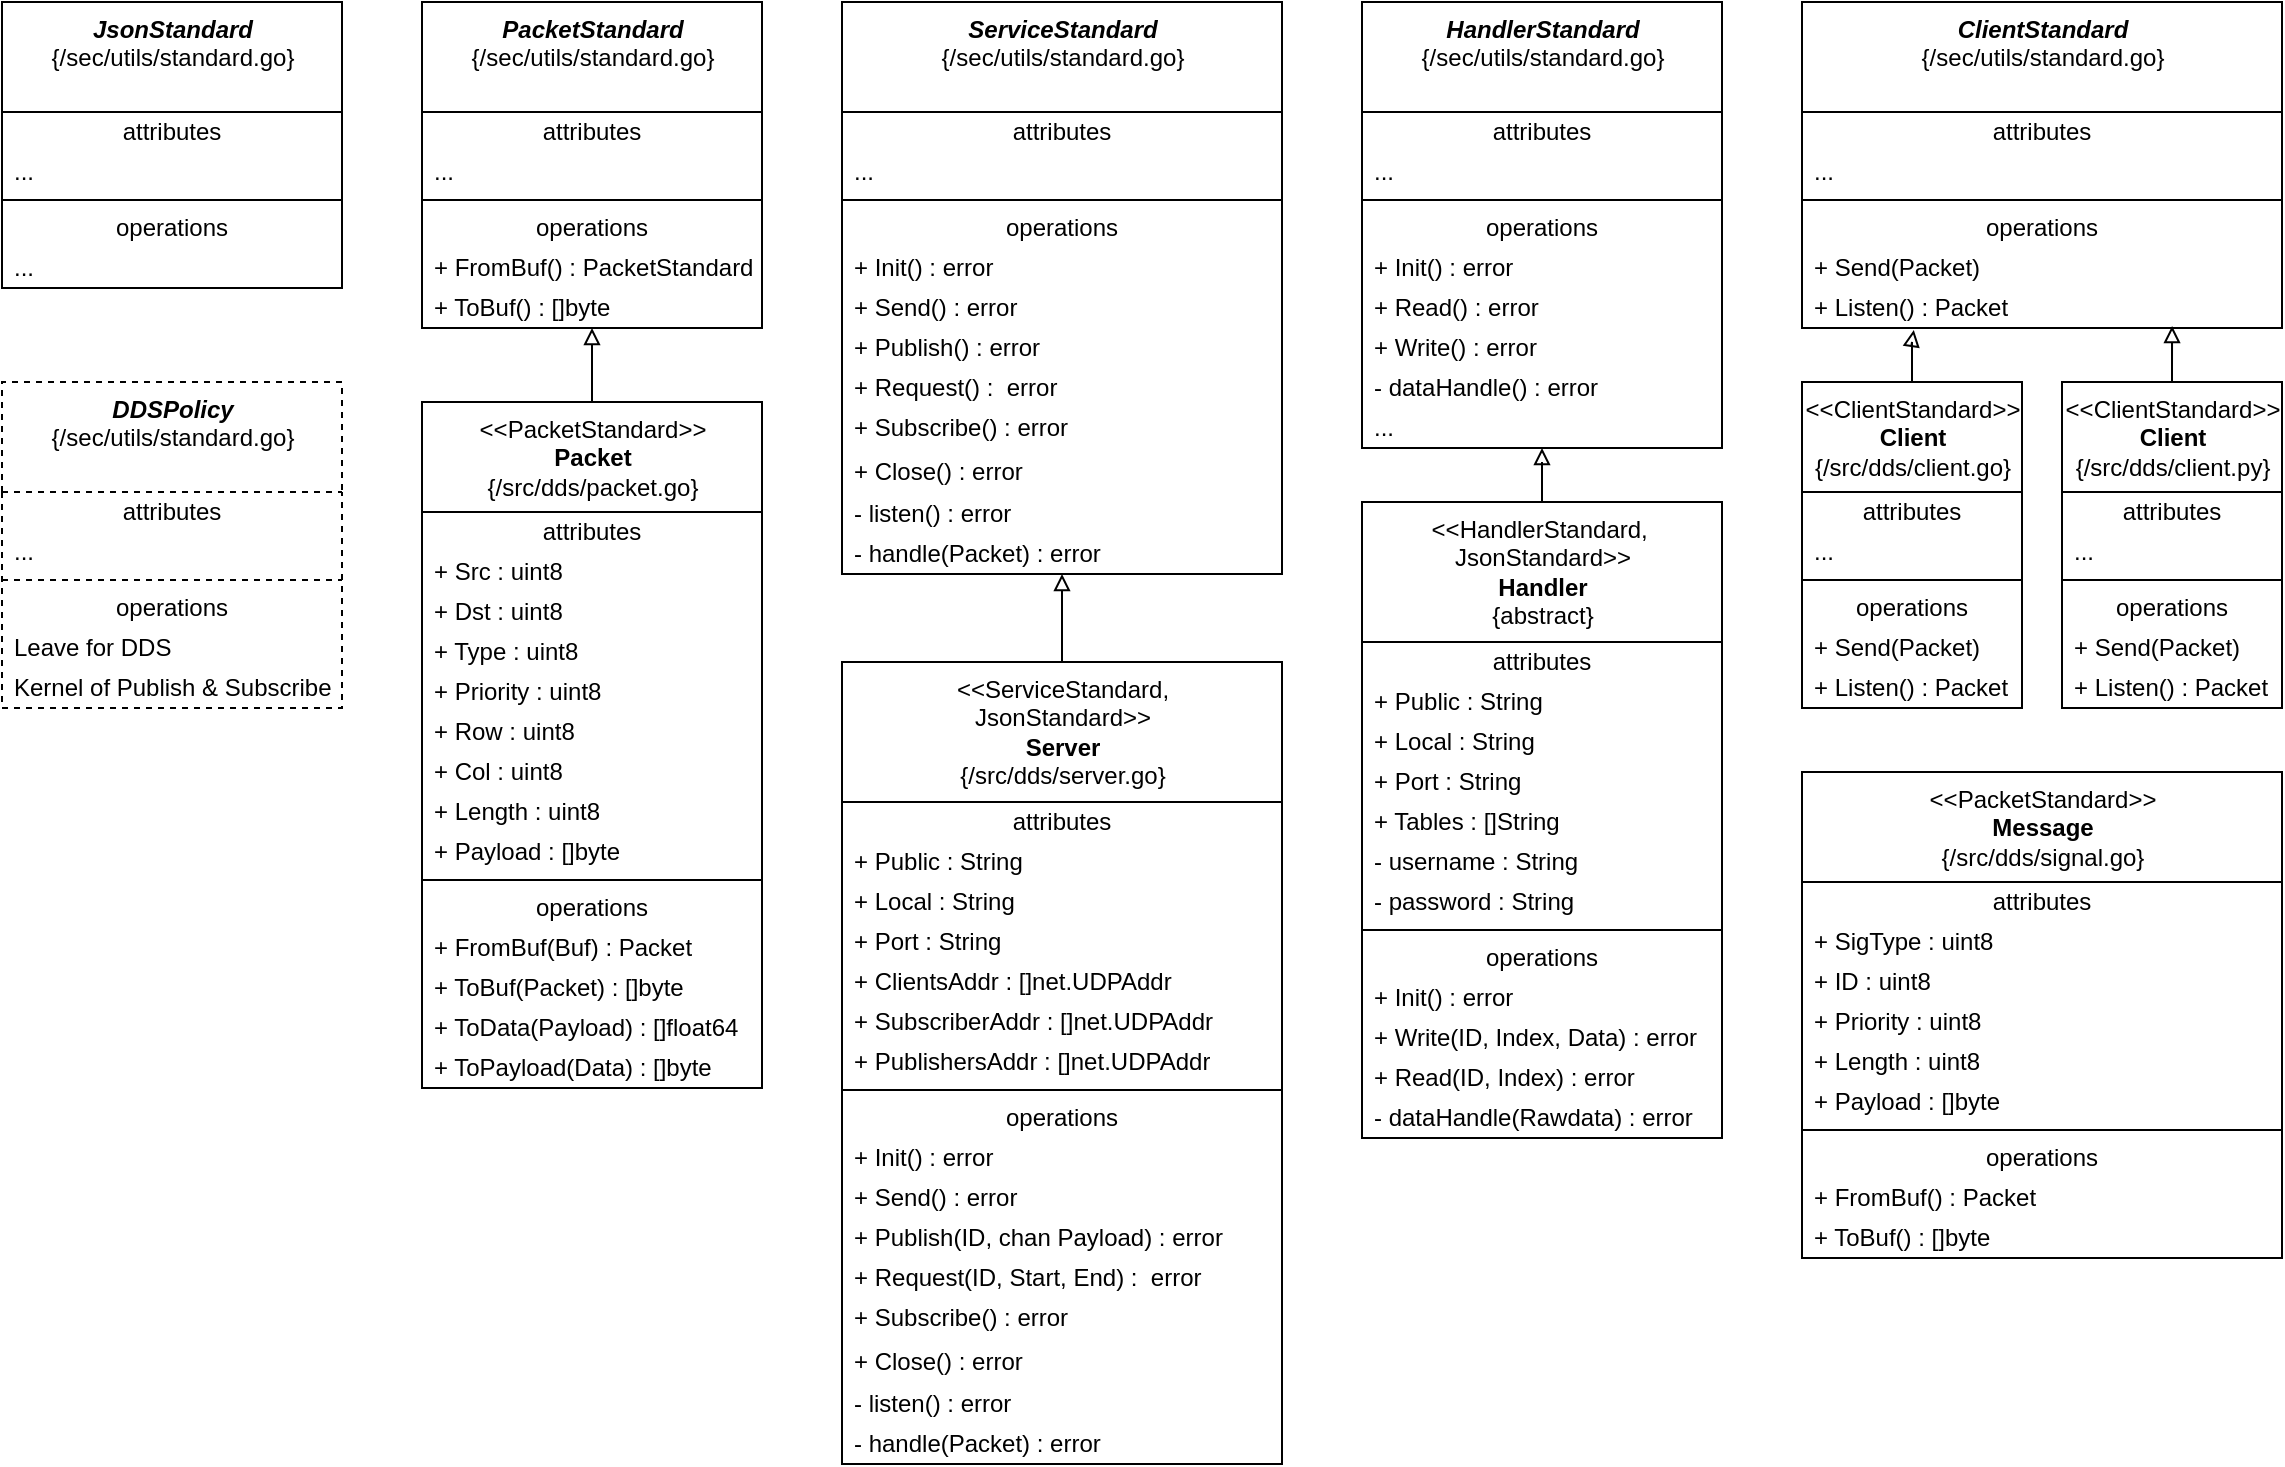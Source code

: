<mxfile version="15.5.6" type="dropbox"><diagram id="cUIRpT0ftmqz_3MD-OUE" name="Page-1"><mxGraphModel dx="2276" dy="1925" grid="1" gridSize="10" guides="1" tooltips="1" connect="1" arrows="1" fold="1" page="1" pageScale="1" pageWidth="850" pageHeight="1100" math="0" shadow="0"><root><mxCell id="0"/><mxCell id="1" parent="0"/><mxCell id="BIV2j650MmfkXY9UXTct-92" style="edgeStyle=orthogonalEdgeStyle;rounded=0;orthogonalLoop=1;jettySize=auto;html=1;endArrow=block;endFill=0;entryX=0.233;entryY=1.05;entryDx=0;entryDy=0;entryPerimeter=0;" edge="1" parent="1" source="CbJEF4vzGaJSLfr0gYo7-1" target="CbJEF4vzGaJSLfr0gYo7-112"><mxGeometry relative="1" as="geometry"><mxPoint x="816" y="80" as="targetPoint"/></mxGeometry></mxCell><mxCell id="CbJEF4vzGaJSLfr0gYo7-1" value="&amp;lt;&amp;lt;ClientStandard&amp;gt;&amp;gt;&lt;br&gt;&lt;b&gt;Client&lt;/b&gt;&lt;br&gt;{/src/dds/client.go}" style="swimlane;fontStyle=0;align=center;verticalAlign=top;childLayout=stackLayout;horizontal=1;startSize=55;horizontalStack=0;resizeParent=1;resizeParentMax=0;resizeLast=0;collapsible=0;marginBottom=0;html=1;" parent="1" vertex="1"><mxGeometry x="760" y="90" width="110" height="163" as="geometry"/></mxCell><mxCell id="CbJEF4vzGaJSLfr0gYo7-2" value="attributes" style="text;html=1;strokeColor=none;fillColor=none;align=center;verticalAlign=middle;spacingLeft=4;spacingRight=4;overflow=hidden;rotatable=0;points=[[0,0.5],[1,0.5]];portConstraint=eastwest;" parent="CbJEF4vzGaJSLfr0gYo7-1" vertex="1"><mxGeometry y="55" width="110" height="20" as="geometry"/></mxCell><mxCell id="CbJEF4vzGaJSLfr0gYo7-5" value="..." style="text;html=1;strokeColor=none;fillColor=none;align=left;verticalAlign=middle;spacingLeft=4;spacingRight=4;overflow=hidden;rotatable=0;points=[[0,0.5],[1,0.5]];portConstraint=eastwest;" parent="CbJEF4vzGaJSLfr0gYo7-1" vertex="1"><mxGeometry y="75" width="110" height="20" as="geometry"/></mxCell><mxCell id="CbJEF4vzGaJSLfr0gYo7-6" value="" style="line;strokeWidth=1;fillColor=none;align=left;verticalAlign=middle;spacingTop=-1;spacingLeft=3;spacingRight=3;rotatable=0;labelPosition=right;points=[];portConstraint=eastwest;" parent="CbJEF4vzGaJSLfr0gYo7-1" vertex="1"><mxGeometry y="95" width="110" height="8" as="geometry"/></mxCell><mxCell id="CbJEF4vzGaJSLfr0gYo7-7" value="operations" style="text;html=1;strokeColor=none;fillColor=none;align=center;verticalAlign=middle;spacingLeft=4;spacingRight=4;overflow=hidden;rotatable=0;points=[[0,0.5],[1,0.5]];portConstraint=eastwest;" parent="CbJEF4vzGaJSLfr0gYo7-1" vertex="1"><mxGeometry y="103" width="110" height="20" as="geometry"/></mxCell><mxCell id="BIV2j650MmfkXY9UXTct-83" value="+&lt;span style=&quot;white-space: pre&quot;&gt; Send&lt;/span&gt;&lt;span style=&quot;white-space: pre&quot;&gt;(Packet) &lt;/span&gt;" style="text;html=1;strokeColor=none;fillColor=none;align=left;verticalAlign=middle;spacingLeft=4;spacingRight=4;overflow=hidden;rotatable=0;points=[[0,0.5],[1,0.5]];portConstraint=eastwest;" vertex="1" parent="CbJEF4vzGaJSLfr0gYo7-1"><mxGeometry y="123" width="110" height="20" as="geometry"/></mxCell><mxCell id="BIV2j650MmfkXY9UXTct-84" value="+&lt;span style=&quot;white-space: pre&quot;&gt; Listen&lt;/span&gt;&lt;span style=&quot;white-space: pre&quot;&gt;() : Packet &lt;/span&gt;" style="text;html=1;strokeColor=none;fillColor=none;align=left;verticalAlign=middle;spacingLeft=4;spacingRight=4;overflow=hidden;rotatable=0;points=[[0,0.5],[1,0.5]];portConstraint=eastwest;" vertex="1" parent="CbJEF4vzGaJSLfr0gYo7-1"><mxGeometry y="143" width="110" height="20" as="geometry"/></mxCell><mxCell id="CbJEF4vzGaJSLfr0gYo7-47" value="&lt;b&gt;&lt;i&gt;ClientStandard&lt;/i&gt;&lt;/b&gt;&lt;br&gt;{/sec/utils/standard.go}" style="swimlane;fontStyle=0;align=center;verticalAlign=top;childLayout=stackLayout;horizontal=1;startSize=55;horizontalStack=0;resizeParent=1;resizeParentMax=0;resizeLast=0;collapsible=0;marginBottom=0;html=1;" parent="1" vertex="1"><mxGeometry x="760" y="-100" width="240" height="163" as="geometry"/></mxCell><mxCell id="CbJEF4vzGaJSLfr0gYo7-48" value="attributes" style="text;html=1;strokeColor=none;fillColor=none;align=center;verticalAlign=middle;spacingLeft=4;spacingRight=4;overflow=hidden;rotatable=0;points=[[0,0.5],[1,0.5]];portConstraint=eastwest;" parent="CbJEF4vzGaJSLfr0gYo7-47" vertex="1"><mxGeometry y="55" width="240" height="20" as="geometry"/></mxCell><mxCell id="CbJEF4vzGaJSLfr0gYo7-49" value="..." style="text;html=1;strokeColor=none;fillColor=none;align=left;verticalAlign=middle;spacingLeft=4;spacingRight=4;overflow=hidden;rotatable=0;points=[[0,0.5],[1,0.5]];portConstraint=eastwest;" parent="CbJEF4vzGaJSLfr0gYo7-47" vertex="1"><mxGeometry y="75" width="240" height="20" as="geometry"/></mxCell><mxCell id="CbJEF4vzGaJSLfr0gYo7-50" value="" style="line;strokeWidth=1;fillColor=none;align=left;verticalAlign=middle;spacingTop=-1;spacingLeft=3;spacingRight=3;rotatable=0;labelPosition=right;points=[];portConstraint=eastwest;" parent="CbJEF4vzGaJSLfr0gYo7-47" vertex="1"><mxGeometry y="95" width="240" height="8" as="geometry"/></mxCell><mxCell id="CbJEF4vzGaJSLfr0gYo7-51" value="operations" style="text;html=1;strokeColor=none;fillColor=none;align=center;verticalAlign=middle;spacingLeft=4;spacingRight=4;overflow=hidden;rotatable=0;points=[[0,0.5],[1,0.5]];portConstraint=eastwest;" parent="CbJEF4vzGaJSLfr0gYo7-47" vertex="1"><mxGeometry y="103" width="240" height="20" as="geometry"/></mxCell><mxCell id="CbJEF4vzGaJSLfr0gYo7-52" value="+&lt;span style=&quot;white-space: pre&quot;&gt; Send&lt;/span&gt;&lt;span style=&quot;white-space: pre&quot;&gt;(Packet) &lt;/span&gt;" style="text;html=1;strokeColor=none;fillColor=none;align=left;verticalAlign=middle;spacingLeft=4;spacingRight=4;overflow=hidden;rotatable=0;points=[[0,0.5],[1,0.5]];portConstraint=eastwest;" parent="CbJEF4vzGaJSLfr0gYo7-47" vertex="1"><mxGeometry y="123" width="240" height="20" as="geometry"/></mxCell><mxCell id="CbJEF4vzGaJSLfr0gYo7-112" value="+&lt;span style=&quot;white-space: pre&quot;&gt; Listen&lt;/span&gt;&lt;span style=&quot;white-space: pre&quot;&gt;() : Packet &lt;/span&gt;" style="text;html=1;strokeColor=none;fillColor=none;align=left;verticalAlign=middle;spacingLeft=4;spacingRight=4;overflow=hidden;rotatable=0;points=[[0,0.5],[1,0.5]];portConstraint=eastwest;" parent="CbJEF4vzGaJSLfr0gYo7-47" vertex="1"><mxGeometry y="143" width="240" height="20" as="geometry"/></mxCell><mxCell id="CbJEF4vzGaJSLfr0gYo7-61" value="&lt;b&gt;&lt;i&gt;HandlerStandard&lt;/i&gt;&lt;/b&gt;&lt;br&gt;{/sec/utils/standard.go}" style="swimlane;fontStyle=0;align=center;verticalAlign=top;childLayout=stackLayout;horizontal=1;startSize=55;horizontalStack=0;resizeParent=1;resizeParentMax=0;resizeLast=0;collapsible=0;marginBottom=0;html=1;" parent="1" vertex="1"><mxGeometry x="540" y="-100" width="180" height="223" as="geometry"/></mxCell><mxCell id="CbJEF4vzGaJSLfr0gYo7-62" value="attributes" style="text;html=1;strokeColor=none;fillColor=none;align=center;verticalAlign=middle;spacingLeft=4;spacingRight=4;overflow=hidden;rotatable=0;points=[[0,0.5],[1,0.5]];portConstraint=eastwest;" parent="CbJEF4vzGaJSLfr0gYo7-61" vertex="1"><mxGeometry y="55" width="180" height="20" as="geometry"/></mxCell><mxCell id="CbJEF4vzGaJSLfr0gYo7-63" value="..." style="text;html=1;strokeColor=none;fillColor=none;align=left;verticalAlign=middle;spacingLeft=4;spacingRight=4;overflow=hidden;rotatable=0;points=[[0,0.5],[1,0.5]];portConstraint=eastwest;" parent="CbJEF4vzGaJSLfr0gYo7-61" vertex="1"><mxGeometry y="75" width="180" height="20" as="geometry"/></mxCell><mxCell id="CbJEF4vzGaJSLfr0gYo7-64" value="" style="line;strokeWidth=1;fillColor=none;align=left;verticalAlign=middle;spacingTop=-1;spacingLeft=3;spacingRight=3;rotatable=0;labelPosition=right;points=[];portConstraint=eastwest;" parent="CbJEF4vzGaJSLfr0gYo7-61" vertex="1"><mxGeometry y="95" width="180" height="8" as="geometry"/></mxCell><mxCell id="CbJEF4vzGaJSLfr0gYo7-65" value="operations" style="text;html=1;strokeColor=none;fillColor=none;align=center;verticalAlign=middle;spacingLeft=4;spacingRight=4;overflow=hidden;rotatable=0;points=[[0,0.5],[1,0.5]];portConstraint=eastwest;" parent="CbJEF4vzGaJSLfr0gYo7-61" vertex="1"><mxGeometry y="103" width="180" height="20" as="geometry"/></mxCell><mxCell id="CbJEF4vzGaJSLfr0gYo7-113" value="+ Init() : error&lt;span style=&quot;white-space: pre&quot;&gt; &lt;/span&gt;" style="text;html=1;strokeColor=none;fillColor=none;align=left;verticalAlign=middle;spacingLeft=4;spacingRight=4;overflow=hidden;rotatable=0;points=[[0,0.5],[1,0.5]];portConstraint=eastwest;" parent="CbJEF4vzGaJSLfr0gYo7-61" vertex="1"><mxGeometry y="123" width="180" height="20" as="geometry"/></mxCell><mxCell id="CbJEF4vzGaJSLfr0gYo7-66" value="+ Read()&lt;span style=&quot;white-space: pre&quot;&gt; : error &lt;/span&gt;" style="text;html=1;strokeColor=none;fillColor=none;align=left;verticalAlign=middle;spacingLeft=4;spacingRight=4;overflow=hidden;rotatable=0;points=[[0,0.5],[1,0.5]];portConstraint=eastwest;" parent="CbJEF4vzGaJSLfr0gYo7-61" vertex="1"><mxGeometry y="143" width="180" height="20" as="geometry"/></mxCell><mxCell id="CbJEF4vzGaJSLfr0gYo7-67" value="+&lt;span style=&quot;white-space: pre&quot;&gt; Write() : error &lt;/span&gt;" style="text;html=1;strokeColor=none;fillColor=none;align=left;verticalAlign=middle;spacingLeft=4;spacingRight=4;overflow=hidden;rotatable=0;points=[[0,0.5],[1,0.5]];portConstraint=eastwest;" parent="CbJEF4vzGaJSLfr0gYo7-61" vertex="1"><mxGeometry y="163" width="180" height="20" as="geometry"/></mxCell><mxCell id="CbJEF4vzGaJSLfr0gYo7-83" value="-&lt;span style=&quot;white-space: pre&quot;&gt; dataHandle&lt;/span&gt;&lt;span style=&quot;white-space: pre&quot;&gt;() : error &lt;/span&gt;" style="text;html=1;strokeColor=none;fillColor=none;align=left;verticalAlign=middle;spacingLeft=4;spacingRight=4;overflow=hidden;rotatable=0;points=[[0,0.5],[1,0.5]];portConstraint=eastwest;" parent="CbJEF4vzGaJSLfr0gYo7-61" vertex="1"><mxGeometry y="183" width="180" height="20" as="geometry"/></mxCell><mxCell id="CbJEF4vzGaJSLfr0gYo7-114" value="...&amp;nbsp;" style="text;html=1;strokeColor=none;fillColor=none;align=left;verticalAlign=middle;spacingLeft=4;spacingRight=4;overflow=hidden;rotatable=0;points=[[0,0.5],[1,0.5]];portConstraint=eastwest;" parent="CbJEF4vzGaJSLfr0gYo7-61" vertex="1"><mxGeometry y="203" width="180" height="20" as="geometry"/></mxCell><mxCell id="CbJEF4vzGaJSLfr0gYo7-70" value="&lt;b&gt;&lt;i&gt;ServiceStandard&lt;/i&gt;&lt;/b&gt;&lt;br&gt;{/sec/utils/standard.go}" style="swimlane;fontStyle=0;align=center;verticalAlign=top;childLayout=stackLayout;horizontal=1;startSize=55;horizontalStack=0;resizeParent=1;resizeParentMax=0;resizeLast=0;collapsible=0;marginBottom=0;html=1;" parent="1" vertex="1"><mxGeometry x="280" y="-100" width="220" height="286" as="geometry"/></mxCell><mxCell id="CbJEF4vzGaJSLfr0gYo7-71" value="attributes" style="text;html=1;strokeColor=none;fillColor=none;align=center;verticalAlign=middle;spacingLeft=4;spacingRight=4;overflow=hidden;rotatable=0;points=[[0,0.5],[1,0.5]];portConstraint=eastwest;" parent="CbJEF4vzGaJSLfr0gYo7-70" vertex="1"><mxGeometry y="55" width="220" height="20" as="geometry"/></mxCell><mxCell id="CbJEF4vzGaJSLfr0gYo7-72" value="..." style="text;html=1;strokeColor=none;fillColor=none;align=left;verticalAlign=middle;spacingLeft=4;spacingRight=4;overflow=hidden;rotatable=0;points=[[0,0.5],[1,0.5]];portConstraint=eastwest;" parent="CbJEF4vzGaJSLfr0gYo7-70" vertex="1"><mxGeometry y="75" width="220" height="20" as="geometry"/></mxCell><mxCell id="CbJEF4vzGaJSLfr0gYo7-73" value="" style="line;strokeWidth=1;fillColor=none;align=left;verticalAlign=middle;spacingTop=-1;spacingLeft=3;spacingRight=3;rotatable=0;labelPosition=right;points=[];portConstraint=eastwest;" parent="CbJEF4vzGaJSLfr0gYo7-70" vertex="1"><mxGeometry y="95" width="220" height="8" as="geometry"/></mxCell><mxCell id="CbJEF4vzGaJSLfr0gYo7-74" value="operations" style="text;html=1;strokeColor=none;fillColor=none;align=center;verticalAlign=middle;spacingLeft=4;spacingRight=4;overflow=hidden;rotatable=0;points=[[0,0.5],[1,0.5]];portConstraint=eastwest;" parent="CbJEF4vzGaJSLfr0gYo7-70" vertex="1"><mxGeometry y="103" width="220" height="20" as="geometry"/></mxCell><mxCell id="CbJEF4vzGaJSLfr0gYo7-75" value="+&lt;span style=&quot;white-space: pre&quot;&gt; Init&lt;/span&gt;&lt;span style=&quot;white-space: pre&quot;&gt;() : error &lt;/span&gt;" style="text;html=1;strokeColor=none;fillColor=none;align=left;verticalAlign=middle;spacingLeft=4;spacingRight=4;overflow=hidden;rotatable=0;points=[[0,0.5],[1,0.5]];portConstraint=eastwest;" parent="CbJEF4vzGaJSLfr0gYo7-70" vertex="1"><mxGeometry y="123" width="220" height="20" as="geometry"/></mxCell><mxCell id="CbJEF4vzGaJSLfr0gYo7-76" value="+&lt;span style=&quot;white-space: pre&quot;&gt; Send&lt;/span&gt;&lt;span style=&quot;white-space: pre&quot;&gt;() : error &lt;/span&gt;" style="text;html=1;strokeColor=none;fillColor=none;align=left;verticalAlign=middle;spacingLeft=4;spacingRight=4;overflow=hidden;rotatable=0;points=[[0,0.5],[1,0.5]];portConstraint=eastwest;" parent="CbJEF4vzGaJSLfr0gYo7-70" vertex="1"><mxGeometry y="143" width="220" height="20" as="geometry"/></mxCell><mxCell id="CbJEF4vzGaJSLfr0gYo7-77" value="+&lt;span style=&quot;white-space: pre&quot;&gt; Publish&lt;/span&gt;&lt;span style=&quot;white-space: pre&quot;&gt;() : error &lt;/span&gt;" style="text;html=1;strokeColor=none;fillColor=none;align=left;verticalAlign=middle;spacingLeft=4;spacingRight=4;overflow=hidden;rotatable=0;points=[[0,0.5],[1,0.5]];portConstraint=eastwest;" parent="CbJEF4vzGaJSLfr0gYo7-70" vertex="1"><mxGeometry y="163" width="220" height="20" as="geometry"/></mxCell><mxCell id="CbJEF4vzGaJSLfr0gYo7-78" value="+&lt;span style=&quot;white-space: pre&quot;&gt; Request&lt;/span&gt;&lt;span style=&quot;white-space: pre&quot;&gt;() :  error &lt;/span&gt;" style="text;html=1;strokeColor=none;fillColor=none;align=left;verticalAlign=middle;spacingLeft=4;spacingRight=4;overflow=hidden;rotatable=0;points=[[0,0.5],[1,0.5]];portConstraint=eastwest;" parent="CbJEF4vzGaJSLfr0gYo7-70" vertex="1"><mxGeometry y="183" width="220" height="20" as="geometry"/></mxCell><mxCell id="CbJEF4vzGaJSLfr0gYo7-79" value="+&lt;span style=&quot;white-space: pre&quot;&gt; Subscribe&lt;/span&gt;&lt;span style=&quot;white-space: pre&quot;&gt;() : error &lt;/span&gt;" style="text;html=1;strokeColor=none;fillColor=none;align=left;verticalAlign=middle;spacingLeft=4;spacingRight=4;overflow=hidden;rotatable=0;points=[[0,0.5],[1,0.5]];portConstraint=eastwest;" parent="CbJEF4vzGaJSLfr0gYo7-70" vertex="1"><mxGeometry y="203" width="220" height="20" as="geometry"/></mxCell><mxCell id="CbJEF4vzGaJSLfr0gYo7-80" value="+&lt;span style=&quot;white-space: pre&quot;&gt; Close&lt;/span&gt;&lt;span style=&quot;white-space: pre&quot;&gt;() : error &lt;/span&gt;" style="text;html=1;strokeColor=none;fillColor=none;align=left;verticalAlign=middle;spacingLeft=4;spacingRight=4;overflow=hidden;rotatable=0;points=[[0,0.5],[1,0.5]];portConstraint=eastwest;" parent="CbJEF4vzGaJSLfr0gYo7-70" vertex="1"><mxGeometry y="223" width="220" height="23" as="geometry"/></mxCell><mxCell id="CbJEF4vzGaJSLfr0gYo7-81" value="- listen&lt;span style=&quot;white-space: pre&quot;&gt;() : error &lt;/span&gt;" style="text;html=1;strokeColor=none;fillColor=none;align=left;verticalAlign=middle;spacingLeft=4;spacingRight=4;overflow=hidden;rotatable=0;points=[[0,0.5],[1,0.5]];portConstraint=eastwest;" parent="CbJEF4vzGaJSLfr0gYo7-70" vertex="1"><mxGeometry y="246" width="220" height="20" as="geometry"/></mxCell><mxCell id="CbJEF4vzGaJSLfr0gYo7-82" value="- handle&lt;span style=&quot;white-space: pre&quot;&gt;(Packet) : error &lt;/span&gt;" style="text;html=1;strokeColor=none;fillColor=none;align=left;verticalAlign=middle;spacingLeft=4;spacingRight=4;overflow=hidden;rotatable=0;points=[[0,0.5],[1,0.5]];portConstraint=eastwest;" parent="CbJEF4vzGaJSLfr0gYo7-70" vertex="1"><mxGeometry y="266" width="220" height="20" as="geometry"/></mxCell><mxCell id="BIV2j650MmfkXY9UXTct-93" style="edgeStyle=orthogonalEdgeStyle;rounded=0;orthogonalLoop=1;jettySize=auto;html=1;entryX=0.771;entryY=0.95;entryDx=0;entryDy=0;entryPerimeter=0;endArrow=block;endFill=0;" edge="1" parent="1" source="CbJEF4vzGaJSLfr0gYo7-84" target="CbJEF4vzGaJSLfr0gYo7-112"><mxGeometry relative="1" as="geometry"/></mxCell><mxCell id="CbJEF4vzGaJSLfr0gYo7-84" value="&amp;lt;&amp;lt;ClientStandard&amp;gt;&amp;gt;&lt;br&gt;&lt;b&gt;Client&lt;/b&gt;&lt;br&gt;{/src/dds/client.py}" style="swimlane;fontStyle=0;align=center;verticalAlign=top;childLayout=stackLayout;horizontal=1;startSize=55;horizontalStack=0;resizeParent=1;resizeParentMax=0;resizeLast=0;collapsible=0;marginBottom=0;html=1;" parent="1" vertex="1"><mxGeometry x="890" y="90" width="110" height="163" as="geometry"/></mxCell><mxCell id="CbJEF4vzGaJSLfr0gYo7-85" value="attributes" style="text;html=1;strokeColor=none;fillColor=none;align=center;verticalAlign=middle;spacingLeft=4;spacingRight=4;overflow=hidden;rotatable=0;points=[[0,0.5],[1,0.5]];portConstraint=eastwest;" parent="CbJEF4vzGaJSLfr0gYo7-84" vertex="1"><mxGeometry y="55" width="110" height="20" as="geometry"/></mxCell><mxCell id="CbJEF4vzGaJSLfr0gYo7-88" value="..." style="text;html=1;strokeColor=none;fillColor=none;align=left;verticalAlign=middle;spacingLeft=4;spacingRight=4;overflow=hidden;rotatable=0;points=[[0,0.5],[1,0.5]];portConstraint=eastwest;" parent="CbJEF4vzGaJSLfr0gYo7-84" vertex="1"><mxGeometry y="75" width="110" height="20" as="geometry"/></mxCell><mxCell id="CbJEF4vzGaJSLfr0gYo7-89" value="" style="line;strokeWidth=1;fillColor=none;align=left;verticalAlign=middle;spacingTop=-1;spacingLeft=3;spacingRight=3;rotatable=0;labelPosition=right;points=[];portConstraint=eastwest;" parent="CbJEF4vzGaJSLfr0gYo7-84" vertex="1"><mxGeometry y="95" width="110" height="8" as="geometry"/></mxCell><mxCell id="CbJEF4vzGaJSLfr0gYo7-90" value="operations" style="text;html=1;strokeColor=none;fillColor=none;align=center;verticalAlign=middle;spacingLeft=4;spacingRight=4;overflow=hidden;rotatable=0;points=[[0,0.5],[1,0.5]];portConstraint=eastwest;" parent="CbJEF4vzGaJSLfr0gYo7-84" vertex="1"><mxGeometry y="103" width="110" height="20" as="geometry"/></mxCell><mxCell id="BIV2j650MmfkXY9UXTct-81" value="+&lt;span style=&quot;white-space: pre&quot;&gt; Send&lt;/span&gt;&lt;span style=&quot;white-space: pre&quot;&gt;(Packet) &lt;/span&gt;" style="text;html=1;strokeColor=none;fillColor=none;align=left;verticalAlign=middle;spacingLeft=4;spacingRight=4;overflow=hidden;rotatable=0;points=[[0,0.5],[1,0.5]];portConstraint=eastwest;" vertex="1" parent="CbJEF4vzGaJSLfr0gYo7-84"><mxGeometry y="123" width="110" height="20" as="geometry"/></mxCell><mxCell id="BIV2j650MmfkXY9UXTct-82" value="+&lt;span style=&quot;white-space: pre&quot;&gt; Listen&lt;/span&gt;&lt;span style=&quot;white-space: pre&quot;&gt;() : Packet &lt;/span&gt;" style="text;html=1;strokeColor=none;fillColor=none;align=left;verticalAlign=middle;spacingLeft=4;spacingRight=4;overflow=hidden;rotatable=0;points=[[0,0.5],[1,0.5]];portConstraint=eastwest;" vertex="1" parent="CbJEF4vzGaJSLfr0gYo7-84"><mxGeometry y="143" width="110" height="20" as="geometry"/></mxCell><mxCell id="BIV2j650MmfkXY9UXTct-86" style="edgeStyle=orthogonalEdgeStyle;rounded=0;orthogonalLoop=1;jettySize=auto;html=1;endArrow=block;endFill=0;" edge="1" parent="1" source="CbJEF4vzGaJSLfr0gYo7-96" target="CbJEF4vzGaJSLfr0gYo7-70"><mxGeometry relative="1" as="geometry"/></mxCell><mxCell id="CbJEF4vzGaJSLfr0gYo7-96" value="&amp;lt;&amp;lt;ServiceStandard, &lt;br&gt;JsonStandard&amp;gt;&amp;gt;&lt;br&gt;&lt;b&gt;Server&lt;/b&gt;&lt;br&gt;{/src/dds/server.go}" style="swimlane;fontStyle=0;align=center;verticalAlign=top;childLayout=stackLayout;horizontal=1;startSize=70;horizontalStack=0;resizeParent=1;resizeParentMax=0;resizeLast=0;collapsible=0;marginBottom=0;html=1;" parent="1" vertex="1"><mxGeometry x="280" y="230" width="220" height="401" as="geometry"/></mxCell><mxCell id="CbJEF4vzGaJSLfr0gYo7-97" value="attributes" style="text;html=1;strokeColor=none;fillColor=none;align=center;verticalAlign=middle;spacingLeft=4;spacingRight=4;overflow=hidden;rotatable=0;points=[[0,0.5],[1,0.5]];portConstraint=eastwest;" parent="CbJEF4vzGaJSLfr0gYo7-96" vertex="1"><mxGeometry y="70" width="220" height="20" as="geometry"/></mxCell><mxCell id="BIV2j650MmfkXY9UXTct-21" value="+ Public : String" style="text;html=1;strokeColor=none;fillColor=none;align=left;verticalAlign=middle;spacingLeft=4;spacingRight=4;overflow=hidden;rotatable=0;points=[[0,0.5],[1,0.5]];portConstraint=eastwest;" vertex="1" parent="CbJEF4vzGaJSLfr0gYo7-96"><mxGeometry y="90" width="220" height="20" as="geometry"/></mxCell><mxCell id="CbJEF4vzGaJSLfr0gYo7-98" value="+ Local : String" style="text;html=1;strokeColor=none;fillColor=none;align=left;verticalAlign=middle;spacingLeft=4;spacingRight=4;overflow=hidden;rotatable=0;points=[[0,0.5],[1,0.5]];portConstraint=eastwest;" parent="CbJEF4vzGaJSLfr0gYo7-96" vertex="1"><mxGeometry y="110" width="220" height="20" as="geometry"/></mxCell><mxCell id="BIV2j650MmfkXY9UXTct-19" value="+ Port : String" style="text;html=1;strokeColor=none;fillColor=none;align=left;verticalAlign=middle;spacingLeft=4;spacingRight=4;overflow=hidden;rotatable=0;points=[[0,0.5],[1,0.5]];portConstraint=eastwest;" vertex="1" parent="CbJEF4vzGaJSLfr0gYo7-96"><mxGeometry y="130" width="220" height="20" as="geometry"/></mxCell><mxCell id="BIV2j650MmfkXY9UXTct-24" value="+ ClientsAddr :&amp;nbsp;[]net.UDPAddr" style="text;html=1;strokeColor=none;fillColor=none;align=left;verticalAlign=middle;spacingLeft=4;spacingRight=4;overflow=hidden;rotatable=0;points=[[0,0.5],[1,0.5]];portConstraint=eastwest;" vertex="1" parent="CbJEF4vzGaJSLfr0gYo7-96"><mxGeometry y="150" width="220" height="20" as="geometry"/></mxCell><mxCell id="BIV2j650MmfkXY9UXTct-22" value="+ SubscriberAddr : []net.UDPAddr" style="text;html=1;strokeColor=none;fillColor=none;align=left;verticalAlign=middle;spacingLeft=4;spacingRight=4;overflow=hidden;rotatable=0;points=[[0,0.5],[1,0.5]];portConstraint=eastwest;" vertex="1" parent="CbJEF4vzGaJSLfr0gYo7-96"><mxGeometry y="170" width="220" height="20" as="geometry"/></mxCell><mxCell id="BIV2j650MmfkXY9UXTct-23" value="+ PublishersAddr : []net.UDPAddr" style="text;html=1;strokeColor=none;fillColor=none;align=left;verticalAlign=middle;spacingLeft=4;spacingRight=4;overflow=hidden;rotatable=0;points=[[0,0.5],[1,0.5]];portConstraint=eastwest;" vertex="1" parent="CbJEF4vzGaJSLfr0gYo7-96"><mxGeometry y="190" width="220" height="20" as="geometry"/></mxCell><mxCell id="CbJEF4vzGaJSLfr0gYo7-101" value="" style="line;strokeWidth=1;fillColor=none;align=left;verticalAlign=middle;spacingTop=-1;spacingLeft=3;spacingRight=3;rotatable=0;labelPosition=right;points=[];portConstraint=eastwest;" parent="CbJEF4vzGaJSLfr0gYo7-96" vertex="1"><mxGeometry y="210" width="220" height="8" as="geometry"/></mxCell><mxCell id="CbJEF4vzGaJSLfr0gYo7-102" value="operations" style="text;html=1;strokeColor=none;fillColor=none;align=center;verticalAlign=middle;spacingLeft=4;spacingRight=4;overflow=hidden;rotatable=0;points=[[0,0.5],[1,0.5]];portConstraint=eastwest;" parent="CbJEF4vzGaJSLfr0gYo7-96" vertex="1"><mxGeometry y="218" width="220" height="20" as="geometry"/></mxCell><mxCell id="BIV2j650MmfkXY9UXTct-2" value="+&lt;span style=&quot;white-space: pre&quot;&gt; Init&lt;/span&gt;&lt;span style=&quot;white-space: pre&quot;&gt;() : error &lt;/span&gt;" style="text;html=1;strokeColor=none;fillColor=none;align=left;verticalAlign=middle;spacingLeft=4;spacingRight=4;overflow=hidden;rotatable=0;points=[[0,0.5],[1,0.5]];portConstraint=eastwest;" vertex="1" parent="CbJEF4vzGaJSLfr0gYo7-96"><mxGeometry y="238" width="220" height="20" as="geometry"/></mxCell><mxCell id="BIV2j650MmfkXY9UXTct-27" value="+&lt;span style=&quot;white-space: pre&quot;&gt; Send&lt;/span&gt;&lt;span style=&quot;white-space: pre&quot;&gt;() : error &lt;/span&gt;" style="text;html=1;strokeColor=none;fillColor=none;align=left;verticalAlign=middle;spacingLeft=4;spacingRight=4;overflow=hidden;rotatable=0;points=[[0,0.5],[1,0.5]];portConstraint=eastwest;" vertex="1" parent="CbJEF4vzGaJSLfr0gYo7-96"><mxGeometry y="258" width="220" height="20" as="geometry"/></mxCell><mxCell id="BIV2j650MmfkXY9UXTct-3" value="+&lt;span style=&quot;white-space: pre&quot;&gt; Publish&lt;/span&gt;&lt;span style=&quot;white-space: pre&quot;&gt;(ID, chan Payload) : error &lt;/span&gt;" style="text;html=1;strokeColor=none;fillColor=none;align=left;verticalAlign=middle;spacingLeft=4;spacingRight=4;overflow=hidden;rotatable=0;points=[[0,0.5],[1,0.5]];portConstraint=eastwest;" vertex="1" parent="CbJEF4vzGaJSLfr0gYo7-96"><mxGeometry y="278" width="220" height="20" as="geometry"/></mxCell><mxCell id="BIV2j650MmfkXY9UXTct-4" value="+&lt;span style=&quot;white-space: pre&quot;&gt; Request&lt;/span&gt;&lt;span style=&quot;white-space: pre&quot;&gt;(ID, Start, End) :  error &lt;/span&gt;" style="text;html=1;strokeColor=none;fillColor=none;align=left;verticalAlign=middle;spacingLeft=4;spacingRight=4;overflow=hidden;rotatable=0;points=[[0,0.5],[1,0.5]];portConstraint=eastwest;" vertex="1" parent="CbJEF4vzGaJSLfr0gYo7-96"><mxGeometry y="298" width="220" height="20" as="geometry"/></mxCell><mxCell id="BIV2j650MmfkXY9UXTct-25" value="+&lt;span style=&quot;white-space: pre&quot;&gt; Subscribe&lt;/span&gt;&lt;span style=&quot;white-space: pre&quot;&gt;() : error &lt;/span&gt;" style="text;html=1;strokeColor=none;fillColor=none;align=left;verticalAlign=middle;spacingLeft=4;spacingRight=4;overflow=hidden;rotatable=0;points=[[0,0.5],[1,0.5]];portConstraint=eastwest;" vertex="1" parent="CbJEF4vzGaJSLfr0gYo7-96"><mxGeometry y="318" width="220" height="20" as="geometry"/></mxCell><mxCell id="BIV2j650MmfkXY9UXTct-5" value="+&lt;span style=&quot;white-space: pre&quot;&gt; Close&lt;/span&gt;&lt;span style=&quot;white-space: pre&quot;&gt;() : error &lt;/span&gt;" style="text;html=1;strokeColor=none;fillColor=none;align=left;verticalAlign=middle;spacingLeft=4;spacingRight=4;overflow=hidden;rotatable=0;points=[[0,0.5],[1,0.5]];portConstraint=eastwest;" vertex="1" parent="CbJEF4vzGaJSLfr0gYo7-96"><mxGeometry y="338" width="220" height="23" as="geometry"/></mxCell><mxCell id="BIV2j650MmfkXY9UXTct-6" value="- listen&lt;span style=&quot;white-space: pre&quot;&gt;() : error &lt;/span&gt;" style="text;html=1;strokeColor=none;fillColor=none;align=left;verticalAlign=middle;spacingLeft=4;spacingRight=4;overflow=hidden;rotatable=0;points=[[0,0.5],[1,0.5]];portConstraint=eastwest;" vertex="1" parent="CbJEF4vzGaJSLfr0gYo7-96"><mxGeometry y="361" width="220" height="20" as="geometry"/></mxCell><mxCell id="BIV2j650MmfkXY9UXTct-7" value="- handle&lt;span style=&quot;white-space: pre&quot;&gt;(Packet) : error &lt;/span&gt;" style="text;html=1;strokeColor=none;fillColor=none;align=left;verticalAlign=middle;spacingLeft=4;spacingRight=4;overflow=hidden;rotatable=0;points=[[0,0.5],[1,0.5]];portConstraint=eastwest;" vertex="1" parent="CbJEF4vzGaJSLfr0gYo7-96"><mxGeometry y="381" width="220" height="20" as="geometry"/></mxCell><mxCell id="BIV2j650MmfkXY9UXTct-87" style="edgeStyle=orthogonalEdgeStyle;rounded=0;orthogonalLoop=1;jettySize=auto;html=1;endArrow=block;endFill=0;" edge="1" parent="1" source="CbJEF4vzGaJSLfr0gYo7-104" target="CbJEF4vzGaJSLfr0gYo7-61"><mxGeometry relative="1" as="geometry"/></mxCell><mxCell id="CbJEF4vzGaJSLfr0gYo7-104" value="&amp;lt;&amp;lt;HandlerStandard,&amp;nbsp;&lt;br&gt;JsonStandard&amp;gt;&amp;gt;&lt;br&gt;&lt;b&gt;Handler&lt;br&gt;&lt;/b&gt;{abstract}" style="swimlane;fontStyle=0;align=center;verticalAlign=top;childLayout=stackLayout;horizontal=1;startSize=70;horizontalStack=0;resizeParent=1;resizeParentMax=0;resizeLast=0;collapsible=0;marginBottom=0;html=1;" parent="1" vertex="1"><mxGeometry x="540" y="150" width="180" height="318" as="geometry"/></mxCell><mxCell id="CbJEF4vzGaJSLfr0gYo7-105" value="attributes" style="text;html=1;strokeColor=none;fillColor=none;align=center;verticalAlign=middle;spacingLeft=4;spacingRight=4;overflow=hidden;rotatable=0;points=[[0,0.5],[1,0.5]];portConstraint=eastwest;" parent="CbJEF4vzGaJSLfr0gYo7-104" vertex="1"><mxGeometry y="70" width="180" height="20" as="geometry"/></mxCell><mxCell id="BIV2j650MmfkXY9UXTct-20" value="+ Public : String" style="text;html=1;strokeColor=none;fillColor=none;align=left;verticalAlign=middle;spacingLeft=4;spacingRight=4;overflow=hidden;rotatable=0;points=[[0,0.5],[1,0.5]];portConstraint=eastwest;" vertex="1" parent="CbJEF4vzGaJSLfr0gYo7-104"><mxGeometry y="90" width="180" height="20" as="geometry"/></mxCell><mxCell id="CbJEF4vzGaJSLfr0gYo7-106" value="+ Local : String" style="text;html=1;strokeColor=none;fillColor=none;align=left;verticalAlign=middle;spacingLeft=4;spacingRight=4;overflow=hidden;rotatable=0;points=[[0,0.5],[1,0.5]];portConstraint=eastwest;" parent="CbJEF4vzGaJSLfr0gYo7-104" vertex="1"><mxGeometry y="110" width="180" height="20" as="geometry"/></mxCell><mxCell id="BIV2j650MmfkXY9UXTct-14" value="+ Port : String" style="text;html=1;strokeColor=none;fillColor=none;align=left;verticalAlign=middle;spacingLeft=4;spacingRight=4;overflow=hidden;rotatable=0;points=[[0,0.5],[1,0.5]];portConstraint=eastwest;" vertex="1" parent="CbJEF4vzGaJSLfr0gYo7-104"><mxGeometry y="130" width="180" height="20" as="geometry"/></mxCell><mxCell id="BIV2j650MmfkXY9UXTct-18" value="+ Tables : []String" style="text;html=1;strokeColor=none;fillColor=none;align=left;verticalAlign=middle;spacingLeft=4;spacingRight=4;overflow=hidden;rotatable=0;points=[[0,0.5],[1,0.5]];portConstraint=eastwest;" vertex="1" parent="CbJEF4vzGaJSLfr0gYo7-104"><mxGeometry y="150" width="180" height="20" as="geometry"/></mxCell><mxCell id="BIV2j650MmfkXY9UXTct-15" value="- username : String" style="text;html=1;strokeColor=none;fillColor=none;align=left;verticalAlign=middle;spacingLeft=4;spacingRight=4;overflow=hidden;rotatable=0;points=[[0,0.5],[1,0.5]];portConstraint=eastwest;" vertex="1" parent="CbJEF4vzGaJSLfr0gYo7-104"><mxGeometry y="170" width="180" height="20" as="geometry"/></mxCell><mxCell id="BIV2j650MmfkXY9UXTct-16" value="- password : String" style="text;html=1;strokeColor=none;fillColor=none;align=left;verticalAlign=middle;spacingLeft=4;spacingRight=4;overflow=hidden;rotatable=0;points=[[0,0.5],[1,0.5]];portConstraint=eastwest;" vertex="1" parent="CbJEF4vzGaJSLfr0gYo7-104"><mxGeometry y="190" width="180" height="20" as="geometry"/></mxCell><mxCell id="CbJEF4vzGaJSLfr0gYo7-109" value="" style="line;strokeWidth=1;fillColor=none;align=left;verticalAlign=middle;spacingTop=-1;spacingLeft=3;spacingRight=3;rotatable=0;labelPosition=right;points=[];portConstraint=eastwest;" parent="CbJEF4vzGaJSLfr0gYo7-104" vertex="1"><mxGeometry y="210" width="180" height="8" as="geometry"/></mxCell><mxCell id="CbJEF4vzGaJSLfr0gYo7-110" value="operations" style="text;html=1;strokeColor=none;fillColor=none;align=center;verticalAlign=middle;spacingLeft=4;spacingRight=4;overflow=hidden;rotatable=0;points=[[0,0.5],[1,0.5]];portConstraint=eastwest;" parent="CbJEF4vzGaJSLfr0gYo7-104" vertex="1"><mxGeometry y="218" width="180" height="20" as="geometry"/></mxCell><mxCell id="BIV2j650MmfkXY9UXTct-8" value="+ Init() : error&lt;span style=&quot;white-space: pre&quot;&gt; &lt;/span&gt;" style="text;html=1;strokeColor=none;fillColor=none;align=left;verticalAlign=middle;spacingLeft=4;spacingRight=4;overflow=hidden;rotatable=0;points=[[0,0.5],[1,0.5]];portConstraint=eastwest;" vertex="1" parent="CbJEF4vzGaJSLfr0gYo7-104"><mxGeometry y="238" width="180" height="20" as="geometry"/></mxCell><mxCell id="BIV2j650MmfkXY9UXTct-10" value="+&lt;span style=&quot;white-space: pre&quot;&gt; Write(ID, Index, Data) : error &lt;/span&gt;" style="text;html=1;strokeColor=none;fillColor=none;align=left;verticalAlign=middle;spacingLeft=4;spacingRight=4;overflow=hidden;rotatable=0;points=[[0,0.5],[1,0.5]];portConstraint=eastwest;" vertex="1" parent="CbJEF4vzGaJSLfr0gYo7-104"><mxGeometry y="258" width="180" height="20" as="geometry"/></mxCell><mxCell id="BIV2j650MmfkXY9UXTct-9" value="+ Read(ID, Index)&lt;span style=&quot;white-space: pre&quot;&gt; : error &lt;/span&gt;" style="text;html=1;strokeColor=none;fillColor=none;align=left;verticalAlign=middle;spacingLeft=4;spacingRight=4;overflow=hidden;rotatable=0;points=[[0,0.5],[1,0.5]];portConstraint=eastwest;" vertex="1" parent="CbJEF4vzGaJSLfr0gYo7-104"><mxGeometry y="278" width="180" height="20" as="geometry"/></mxCell><mxCell id="BIV2j650MmfkXY9UXTct-11" value="-&lt;span style=&quot;white-space: pre&quot;&gt; dataHandle&lt;/span&gt;&lt;span style=&quot;white-space: pre&quot;&gt;(Rawdata) : error &lt;/span&gt;" style="text;html=1;strokeColor=none;fillColor=none;align=left;verticalAlign=middle;spacingLeft=4;spacingRight=4;overflow=hidden;rotatable=0;points=[[0,0.5],[1,0.5]];portConstraint=eastwest;" vertex="1" parent="CbJEF4vzGaJSLfr0gYo7-104"><mxGeometry y="298" width="180" height="20" as="geometry"/></mxCell><mxCell id="BIV2j650MmfkXY9UXTct-32" value="&lt;b&gt;&lt;i&gt;PacketStandard&lt;/i&gt;&lt;/b&gt;&lt;br&gt;{/sec/utils/standard.go}" style="swimlane;fontStyle=0;align=center;verticalAlign=top;childLayout=stackLayout;horizontal=1;startSize=55;horizontalStack=0;resizeParent=1;resizeParentMax=0;resizeLast=0;collapsible=0;marginBottom=0;html=1;" vertex="1" parent="1"><mxGeometry x="70" y="-100" width="170" height="163" as="geometry"/></mxCell><mxCell id="BIV2j650MmfkXY9UXTct-33" value="attributes" style="text;html=1;strokeColor=none;fillColor=none;align=center;verticalAlign=middle;spacingLeft=4;spacingRight=4;overflow=hidden;rotatable=0;points=[[0,0.5],[1,0.5]];portConstraint=eastwest;" vertex="1" parent="BIV2j650MmfkXY9UXTct-32"><mxGeometry y="55" width="170" height="20" as="geometry"/></mxCell><mxCell id="BIV2j650MmfkXY9UXTct-36" value="..." style="text;html=1;strokeColor=none;fillColor=none;align=left;verticalAlign=middle;spacingLeft=4;spacingRight=4;overflow=hidden;rotatable=0;points=[[0,0.5],[1,0.5]];portConstraint=eastwest;" vertex="1" parent="BIV2j650MmfkXY9UXTct-32"><mxGeometry y="75" width="170" height="20" as="geometry"/></mxCell><mxCell id="BIV2j650MmfkXY9UXTct-37" value="" style="line;strokeWidth=1;fillColor=none;align=left;verticalAlign=middle;spacingTop=-1;spacingLeft=3;spacingRight=3;rotatable=0;labelPosition=right;points=[];portConstraint=eastwest;" vertex="1" parent="BIV2j650MmfkXY9UXTct-32"><mxGeometry y="95" width="170" height="8" as="geometry"/></mxCell><mxCell id="BIV2j650MmfkXY9UXTct-38" value="operations" style="text;html=1;strokeColor=none;fillColor=none;align=center;verticalAlign=middle;spacingLeft=4;spacingRight=4;overflow=hidden;rotatable=0;points=[[0,0.5],[1,0.5]];portConstraint=eastwest;" vertex="1" parent="BIV2j650MmfkXY9UXTct-32"><mxGeometry y="103" width="170" height="20" as="geometry"/></mxCell><mxCell id="BIV2j650MmfkXY9UXTct-39" value="+ FromBuf() : PacketStandard&lt;br&gt;+" style="text;html=1;strokeColor=none;fillColor=none;align=left;verticalAlign=middle;spacingLeft=4;spacingRight=4;overflow=hidden;rotatable=0;points=[[0,0.5],[1,0.5]];portConstraint=eastwest;" vertex="1" parent="BIV2j650MmfkXY9UXTct-32"><mxGeometry y="123" width="170" height="20" as="geometry"/></mxCell><mxCell id="BIV2j650MmfkXY9UXTct-40" value="+ ToBuf() : []byte&lt;br&gt;+" style="text;html=1;strokeColor=none;fillColor=none;align=left;verticalAlign=middle;spacingLeft=4;spacingRight=4;overflow=hidden;rotatable=0;points=[[0,0.5],[1,0.5]];portConstraint=eastwest;" vertex="1" parent="BIV2j650MmfkXY9UXTct-32"><mxGeometry y="143" width="170" height="20" as="geometry"/></mxCell><mxCell id="BIV2j650MmfkXY9UXTct-85" style="edgeStyle=orthogonalEdgeStyle;rounded=0;orthogonalLoop=1;jettySize=auto;html=1;endArrow=block;endFill=0;" edge="1" parent="1" source="BIV2j650MmfkXY9UXTct-43" target="BIV2j650MmfkXY9UXTct-32"><mxGeometry relative="1" as="geometry"/></mxCell><mxCell id="CbJEF4vzGaJSLfr0gYo7-17" value="&lt;b&gt;&lt;i&gt;JsonStandard&lt;/i&gt;&lt;br&gt;&lt;/b&gt;{/sec/utils/standard.go}" style="swimlane;fontStyle=0;align=center;verticalAlign=top;childLayout=stackLayout;horizontal=1;startSize=55;horizontalStack=0;resizeParent=1;resizeParentMax=0;resizeLast=0;collapsible=0;marginBottom=0;html=1;" parent="1" vertex="1"><mxGeometry x="-140" y="-100" width="170" height="143" as="geometry"/></mxCell><mxCell id="CbJEF4vzGaJSLfr0gYo7-33" value="attributes" style="text;html=1;strokeColor=none;fillColor=none;align=center;verticalAlign=middle;spacingLeft=4;spacingRight=4;overflow=hidden;rotatable=0;points=[[0,0.5],[1,0.5]];portConstraint=eastwest;" parent="CbJEF4vzGaJSLfr0gYo7-17" vertex="1"><mxGeometry y="55" width="170" height="20" as="geometry"/></mxCell><mxCell id="CbJEF4vzGaJSLfr0gYo7-21" value="..." style="text;html=1;strokeColor=none;fillColor=none;align=left;verticalAlign=middle;spacingLeft=4;spacingRight=4;overflow=hidden;rotatable=0;points=[[0,0.5],[1,0.5]];portConstraint=eastwest;" parent="CbJEF4vzGaJSLfr0gYo7-17" vertex="1"><mxGeometry y="75" width="170" height="20" as="geometry"/></mxCell><mxCell id="CbJEF4vzGaJSLfr0gYo7-22" value="" style="line;strokeWidth=1;fillColor=none;align=left;verticalAlign=middle;spacingTop=-1;spacingLeft=3;spacingRight=3;rotatable=0;labelPosition=right;points=[];portConstraint=eastwest;" parent="CbJEF4vzGaJSLfr0gYo7-17" vertex="1"><mxGeometry y="95" width="170" height="8" as="geometry"/></mxCell><mxCell id="CbJEF4vzGaJSLfr0gYo7-34" value="operations" style="text;html=1;strokeColor=none;fillColor=none;align=center;verticalAlign=middle;spacingLeft=4;spacingRight=4;overflow=hidden;rotatable=0;points=[[0,0.5],[1,0.5]];portConstraint=eastwest;" parent="CbJEF4vzGaJSLfr0gYo7-17" vertex="1"><mxGeometry y="103" width="170" height="20" as="geometry"/></mxCell><mxCell id="CbJEF4vzGaJSLfr0gYo7-23" value="&lt;span&gt;...&lt;/span&gt;" style="text;html=1;strokeColor=none;fillColor=none;align=left;verticalAlign=middle;spacingLeft=4;spacingRight=4;overflow=hidden;rotatable=0;points=[[0,0.5],[1,0.5]];portConstraint=eastwest;" parent="CbJEF4vzGaJSLfr0gYo7-17" vertex="1"><mxGeometry y="123" width="170" height="20" as="geometry"/></mxCell><mxCell id="BIV2j650MmfkXY9UXTct-43" value="&amp;lt;&amp;lt;PacketStandard&amp;gt;&amp;gt;&lt;br&gt;&lt;b&gt;Packet&lt;/b&gt;&lt;br&gt;{/src/dds/packet.go}" style="swimlane;fontStyle=0;align=center;verticalAlign=top;childLayout=stackLayout;horizontal=1;startSize=55;horizontalStack=0;resizeParent=1;resizeParentMax=0;resizeLast=0;collapsible=0;marginBottom=0;html=1;" vertex="1" parent="1"><mxGeometry x="70" y="100" width="170" height="343" as="geometry"/></mxCell><mxCell id="BIV2j650MmfkXY9UXTct-44" value="attributes" style="text;html=1;strokeColor=none;fillColor=none;align=center;verticalAlign=middle;spacingLeft=4;spacingRight=4;overflow=hidden;rotatable=0;points=[[0,0.5],[1,0.5]];portConstraint=eastwest;" vertex="1" parent="BIV2j650MmfkXY9UXTct-43"><mxGeometry y="55" width="170" height="20" as="geometry"/></mxCell><mxCell id="BIV2j650MmfkXY9UXTct-45" value="+ Src : uint8" style="text;html=1;strokeColor=none;fillColor=none;align=left;verticalAlign=middle;spacingLeft=4;spacingRight=4;overflow=hidden;rotatable=0;points=[[0,0.5],[1,0.5]];portConstraint=eastwest;" vertex="1" parent="BIV2j650MmfkXY9UXTct-43"><mxGeometry y="75" width="170" height="20" as="geometry"/></mxCell><mxCell id="BIV2j650MmfkXY9UXTct-52" value="+ Dst : uint8" style="text;html=1;strokeColor=none;fillColor=none;align=left;verticalAlign=middle;spacingLeft=4;spacingRight=4;overflow=hidden;rotatable=0;points=[[0,0.5],[1,0.5]];portConstraint=eastwest;" vertex="1" parent="BIV2j650MmfkXY9UXTct-43"><mxGeometry y="95" width="170" height="20" as="geometry"/></mxCell><mxCell id="BIV2j650MmfkXY9UXTct-53" value="+ Type : uint8" style="text;html=1;strokeColor=none;fillColor=none;align=left;verticalAlign=middle;spacingLeft=4;spacingRight=4;overflow=hidden;rotatable=0;points=[[0,0.5],[1,0.5]];portConstraint=eastwest;" vertex="1" parent="BIV2j650MmfkXY9UXTct-43"><mxGeometry y="115" width="170" height="20" as="geometry"/></mxCell><mxCell id="BIV2j650MmfkXY9UXTct-54" value="+ Priority : uint8" style="text;html=1;strokeColor=none;fillColor=none;align=left;verticalAlign=middle;spacingLeft=4;spacingRight=4;overflow=hidden;rotatable=0;points=[[0,0.5],[1,0.5]];portConstraint=eastwest;" vertex="1" parent="BIV2j650MmfkXY9UXTct-43"><mxGeometry y="135" width="170" height="20" as="geometry"/></mxCell><mxCell id="BIV2j650MmfkXY9UXTct-55" value="+ Row : uint8" style="text;html=1;strokeColor=none;fillColor=none;align=left;verticalAlign=middle;spacingLeft=4;spacingRight=4;overflow=hidden;rotatable=0;points=[[0,0.5],[1,0.5]];portConstraint=eastwest;" vertex="1" parent="BIV2j650MmfkXY9UXTct-43"><mxGeometry y="155" width="170" height="20" as="geometry"/></mxCell><mxCell id="BIV2j650MmfkXY9UXTct-56" value="+ Col : uint8" style="text;html=1;strokeColor=none;fillColor=none;align=left;verticalAlign=middle;spacingLeft=4;spacingRight=4;overflow=hidden;rotatable=0;points=[[0,0.5],[1,0.5]];portConstraint=eastwest;" vertex="1" parent="BIV2j650MmfkXY9UXTct-43"><mxGeometry y="175" width="170" height="20" as="geometry"/></mxCell><mxCell id="BIV2j650MmfkXY9UXTct-57" value="+ Length : uint8" style="text;html=1;strokeColor=none;fillColor=none;align=left;verticalAlign=middle;spacingLeft=4;spacingRight=4;overflow=hidden;rotatable=0;points=[[0,0.5],[1,0.5]];portConstraint=eastwest;" vertex="1" parent="BIV2j650MmfkXY9UXTct-43"><mxGeometry y="195" width="170" height="20" as="geometry"/></mxCell><mxCell id="BIV2j650MmfkXY9UXTct-58" value="+ Payload : []byte" style="text;html=1;strokeColor=none;fillColor=none;align=left;verticalAlign=middle;spacingLeft=4;spacingRight=4;overflow=hidden;rotatable=0;points=[[0,0.5],[1,0.5]];portConstraint=eastwest;" vertex="1" parent="BIV2j650MmfkXY9UXTct-43"><mxGeometry y="215" width="170" height="20" as="geometry"/></mxCell><mxCell id="BIV2j650MmfkXY9UXTct-48" value="" style="line;strokeWidth=1;fillColor=none;align=left;verticalAlign=middle;spacingTop=-1;spacingLeft=3;spacingRight=3;rotatable=0;labelPosition=right;points=[];portConstraint=eastwest;" vertex="1" parent="BIV2j650MmfkXY9UXTct-43"><mxGeometry y="235" width="170" height="8" as="geometry"/></mxCell><mxCell id="BIV2j650MmfkXY9UXTct-49" value="operations" style="text;html=1;strokeColor=none;fillColor=none;align=center;verticalAlign=middle;spacingLeft=4;spacingRight=4;overflow=hidden;rotatable=0;points=[[0,0.5],[1,0.5]];portConstraint=eastwest;" vertex="1" parent="BIV2j650MmfkXY9UXTct-43"><mxGeometry y="243" width="170" height="20" as="geometry"/></mxCell><mxCell id="BIV2j650MmfkXY9UXTct-50" value="+ FromBuf(Buf) : Packet" style="text;html=1;strokeColor=none;fillColor=none;align=left;verticalAlign=middle;spacingLeft=4;spacingRight=4;overflow=hidden;rotatable=0;points=[[0,0.5],[1,0.5]];portConstraint=eastwest;" vertex="1" parent="BIV2j650MmfkXY9UXTct-43"><mxGeometry y="263" width="170" height="20" as="geometry"/></mxCell><mxCell id="BIV2j650MmfkXY9UXTct-59" value="+ ToBuf(Packet) : []byte" style="text;html=1;strokeColor=none;fillColor=none;align=left;verticalAlign=middle;spacingLeft=4;spacingRight=4;overflow=hidden;rotatable=0;points=[[0,0.5],[1,0.5]];portConstraint=eastwest;" vertex="1" parent="BIV2j650MmfkXY9UXTct-43"><mxGeometry y="283" width="170" height="20" as="geometry"/></mxCell><mxCell id="BIV2j650MmfkXY9UXTct-74" value="+ ToData(Payload) : []float64" style="text;html=1;strokeColor=none;fillColor=none;align=left;verticalAlign=middle;spacingLeft=4;spacingRight=4;overflow=hidden;rotatable=0;points=[[0,0.5],[1,0.5]];portConstraint=eastwest;" vertex="1" parent="BIV2j650MmfkXY9UXTct-43"><mxGeometry y="303" width="170" height="20" as="geometry"/></mxCell><mxCell id="BIV2j650MmfkXY9UXTct-75" value="+ ToPayload(Data) : []byte" style="text;html=1;strokeColor=none;fillColor=none;align=left;verticalAlign=middle;spacingLeft=4;spacingRight=4;overflow=hidden;rotatable=0;points=[[0,0.5],[1,0.5]];portConstraint=eastwest;" vertex="1" parent="BIV2j650MmfkXY9UXTct-43"><mxGeometry y="323" width="170" height="20" as="geometry"/></mxCell><mxCell id="BIV2j650MmfkXY9UXTct-101" value="&amp;lt;&amp;lt;PacketStandard&amp;gt;&amp;gt;&lt;br&gt;&lt;b&gt;Message&lt;/b&gt;&lt;br&gt;{/src/dds/signal.go}" style="swimlane;fontStyle=0;align=center;verticalAlign=top;childLayout=stackLayout;horizontal=1;startSize=55;horizontalStack=0;resizeParent=1;resizeParentMax=0;resizeLast=0;collapsible=0;marginBottom=0;html=1;fillColor=#FFFFFF;" vertex="1" parent="1"><mxGeometry x="760" y="285" width="240" height="243" as="geometry"/></mxCell><mxCell id="BIV2j650MmfkXY9UXTct-102" value="attributes" style="text;html=1;strokeColor=none;fillColor=none;align=center;verticalAlign=middle;spacingLeft=4;spacingRight=4;overflow=hidden;rotatable=0;points=[[0,0.5],[1,0.5]];portConstraint=eastwest;" vertex="1" parent="BIV2j650MmfkXY9UXTct-101"><mxGeometry y="55" width="240" height="20" as="geometry"/></mxCell><mxCell id="BIV2j650MmfkXY9UXTct-120" value="+ SigType : uint8" style="text;html=1;strokeColor=none;fillColor=none;align=left;verticalAlign=middle;spacingLeft=4;spacingRight=4;overflow=hidden;rotatable=0;points=[[0,0.5],[1,0.5]];portConstraint=eastwest;" vertex="1" parent="BIV2j650MmfkXY9UXTct-101"><mxGeometry y="75" width="240" height="20" as="geometry"/></mxCell><mxCell id="BIV2j650MmfkXY9UXTct-119" value="+ ID : uint8" style="text;html=1;strokeColor=none;fillColor=none;align=left;verticalAlign=middle;spacingLeft=4;spacingRight=4;overflow=hidden;rotatable=0;points=[[0,0.5],[1,0.5]];portConstraint=eastwest;" vertex="1" parent="BIV2j650MmfkXY9UXTct-101"><mxGeometry y="95" width="240" height="20" as="geometry"/></mxCell><mxCell id="BIV2j650MmfkXY9UXTct-114" value="+ Priority : uint8" style="text;html=1;strokeColor=none;fillColor=none;align=left;verticalAlign=middle;spacingLeft=4;spacingRight=4;overflow=hidden;rotatable=0;points=[[0,0.5],[1,0.5]];portConstraint=eastwest;" vertex="1" parent="BIV2j650MmfkXY9UXTct-101"><mxGeometry y="115" width="240" height="20" as="geometry"/></mxCell><mxCell id="BIV2j650MmfkXY9UXTct-121" value="+ Length : uint8" style="text;html=1;strokeColor=none;fillColor=none;align=left;verticalAlign=middle;spacingLeft=4;spacingRight=4;overflow=hidden;rotatable=0;points=[[0,0.5],[1,0.5]];portConstraint=eastwest;" vertex="1" parent="BIV2j650MmfkXY9UXTct-101"><mxGeometry y="135" width="240" height="20" as="geometry"/></mxCell><mxCell id="BIV2j650MmfkXY9UXTct-122" value="+ Payload : []byte" style="text;html=1;strokeColor=none;fillColor=none;align=left;verticalAlign=middle;spacingLeft=4;spacingRight=4;overflow=hidden;rotatable=0;points=[[0,0.5],[1,0.5]];portConstraint=eastwest;" vertex="1" parent="BIV2j650MmfkXY9UXTct-101"><mxGeometry y="155" width="240" height="20" as="geometry"/></mxCell><mxCell id="BIV2j650MmfkXY9UXTct-106" value="" style="line;strokeWidth=1;fillColor=none;align=left;verticalAlign=middle;spacingTop=-1;spacingLeft=3;spacingRight=3;rotatable=0;labelPosition=right;points=[];portConstraint=eastwest;" vertex="1" parent="BIV2j650MmfkXY9UXTct-101"><mxGeometry y="175" width="240" height="8" as="geometry"/></mxCell><mxCell id="BIV2j650MmfkXY9UXTct-107" value="operations" style="text;html=1;strokeColor=none;fillColor=none;align=center;verticalAlign=middle;spacingLeft=4;spacingRight=4;overflow=hidden;rotatable=0;points=[[0,0.5],[1,0.5]];portConstraint=eastwest;" vertex="1" parent="BIV2j650MmfkXY9UXTct-101"><mxGeometry y="183" width="240" height="20" as="geometry"/></mxCell><mxCell id="BIV2j650MmfkXY9UXTct-108" value="+ FromBuf() : Packet" style="text;html=1;strokeColor=none;fillColor=none;align=left;verticalAlign=middle;spacingLeft=4;spacingRight=4;overflow=hidden;rotatable=0;points=[[0,0.5],[1,0.5]];portConstraint=eastwest;" vertex="1" parent="BIV2j650MmfkXY9UXTct-101"><mxGeometry y="203" width="240" height="20" as="geometry"/></mxCell><mxCell id="BIV2j650MmfkXY9UXTct-109" value="+ ToBuf() : []byte" style="text;html=1;strokeColor=none;fillColor=none;align=left;verticalAlign=middle;spacingLeft=4;spacingRight=4;overflow=hidden;rotatable=0;points=[[0,0.5],[1,0.5]];portConstraint=eastwest;" vertex="1" parent="BIV2j650MmfkXY9UXTct-101"><mxGeometry y="223" width="240" height="20" as="geometry"/></mxCell><mxCell id="BIV2j650MmfkXY9UXTct-123" value="&lt;b&gt;&lt;i&gt;DDSPolicy&lt;/i&gt;&lt;/b&gt;&lt;br&gt;{/sec/utils/standard.go}" style="swimlane;fontStyle=0;align=center;verticalAlign=top;childLayout=stackLayout;horizontal=1;startSize=55;horizontalStack=0;resizeParent=1;resizeParentMax=0;resizeLast=0;collapsible=0;marginBottom=0;html=1;fillColor=#FFFFFF;dashed=1;" vertex="1" parent="1"><mxGeometry x="-140" y="90" width="170" height="163" as="geometry"/></mxCell><mxCell id="BIV2j650MmfkXY9UXTct-124" value="attributes" style="text;html=1;strokeColor=none;fillColor=none;align=center;verticalAlign=middle;spacingLeft=4;spacingRight=4;overflow=hidden;rotatable=0;points=[[0,0.5],[1,0.5]];portConstraint=eastwest;" vertex="1" parent="BIV2j650MmfkXY9UXTct-123"><mxGeometry y="55" width="170" height="20" as="geometry"/></mxCell><mxCell id="BIV2j650MmfkXY9UXTct-127" value="..." style="text;html=1;strokeColor=none;fillColor=none;align=left;verticalAlign=middle;spacingLeft=4;spacingRight=4;overflow=hidden;rotatable=0;points=[[0,0.5],[1,0.5]];portConstraint=eastwest;" vertex="1" parent="BIV2j650MmfkXY9UXTct-123"><mxGeometry y="75" width="170" height="20" as="geometry"/></mxCell><mxCell id="BIV2j650MmfkXY9UXTct-128" value="" style="line;strokeWidth=1;fillColor=none;align=left;verticalAlign=middle;spacingTop=-1;spacingLeft=3;spacingRight=3;rotatable=0;labelPosition=right;points=[];portConstraint=eastwest;dashed=1;" vertex="1" parent="BIV2j650MmfkXY9UXTct-123"><mxGeometry y="95" width="170" height="8" as="geometry"/></mxCell><mxCell id="BIV2j650MmfkXY9UXTct-129" value="operations" style="text;html=1;strokeColor=none;fillColor=none;align=center;verticalAlign=middle;spacingLeft=4;spacingRight=4;overflow=hidden;rotatable=0;points=[[0,0.5],[1,0.5]];portConstraint=eastwest;" vertex="1" parent="BIV2j650MmfkXY9UXTct-123"><mxGeometry y="103" width="170" height="20" as="geometry"/></mxCell><mxCell id="BIV2j650MmfkXY9UXTct-130" value="Leave for DDS&amp;nbsp;" style="text;html=1;strokeColor=none;fillColor=none;align=left;verticalAlign=middle;spacingLeft=4;spacingRight=4;overflow=hidden;rotatable=0;points=[[0,0.5],[1,0.5]];portConstraint=eastwest;" vertex="1" parent="BIV2j650MmfkXY9UXTct-123"><mxGeometry y="123" width="170" height="20" as="geometry"/></mxCell><mxCell id="BIV2j650MmfkXY9UXTct-131" value="Kernel of Publish &amp;amp; Subscribe" style="text;html=1;strokeColor=none;fillColor=none;align=left;verticalAlign=middle;spacingLeft=4;spacingRight=4;overflow=hidden;rotatable=0;points=[[0,0.5],[1,0.5]];portConstraint=eastwest;" vertex="1" parent="BIV2j650MmfkXY9UXTct-123"><mxGeometry y="143" width="170" height="20" as="geometry"/></mxCell></root></mxGraphModel></diagram></mxfile>
